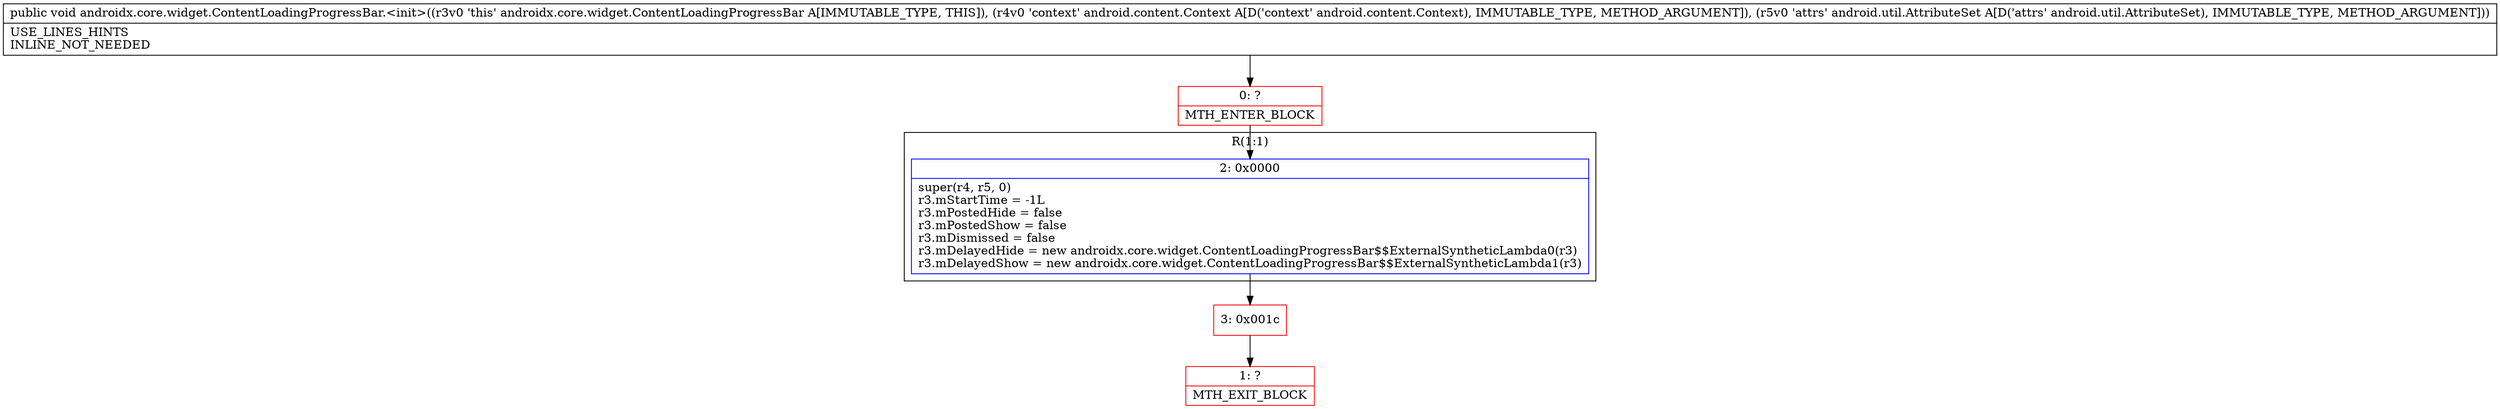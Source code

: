 digraph "CFG forandroidx.core.widget.ContentLoadingProgressBar.\<init\>(Landroid\/content\/Context;Landroid\/util\/AttributeSet;)V" {
subgraph cluster_Region_546953395 {
label = "R(1:1)";
node [shape=record,color=blue];
Node_2 [shape=record,label="{2\:\ 0x0000|super(r4, r5, 0)\lr3.mStartTime = \-1L\lr3.mPostedHide = false\lr3.mPostedShow = false\lr3.mDismissed = false\lr3.mDelayedHide = new androidx.core.widget.ContentLoadingProgressBar$$ExternalSyntheticLambda0(r3)\lr3.mDelayedShow = new androidx.core.widget.ContentLoadingProgressBar$$ExternalSyntheticLambda1(r3)\l}"];
}
Node_0 [shape=record,color=red,label="{0\:\ ?|MTH_ENTER_BLOCK\l}"];
Node_3 [shape=record,color=red,label="{3\:\ 0x001c}"];
Node_1 [shape=record,color=red,label="{1\:\ ?|MTH_EXIT_BLOCK\l}"];
MethodNode[shape=record,label="{public void androidx.core.widget.ContentLoadingProgressBar.\<init\>((r3v0 'this' androidx.core.widget.ContentLoadingProgressBar A[IMMUTABLE_TYPE, THIS]), (r4v0 'context' android.content.Context A[D('context' android.content.Context), IMMUTABLE_TYPE, METHOD_ARGUMENT]), (r5v0 'attrs' android.util.AttributeSet A[D('attrs' android.util.AttributeSet), IMMUTABLE_TYPE, METHOD_ARGUMENT]))  | USE_LINES_HINTS\lINLINE_NOT_NEEDED\l}"];
MethodNode -> Node_0;Node_2 -> Node_3;
Node_0 -> Node_2;
Node_3 -> Node_1;
}

